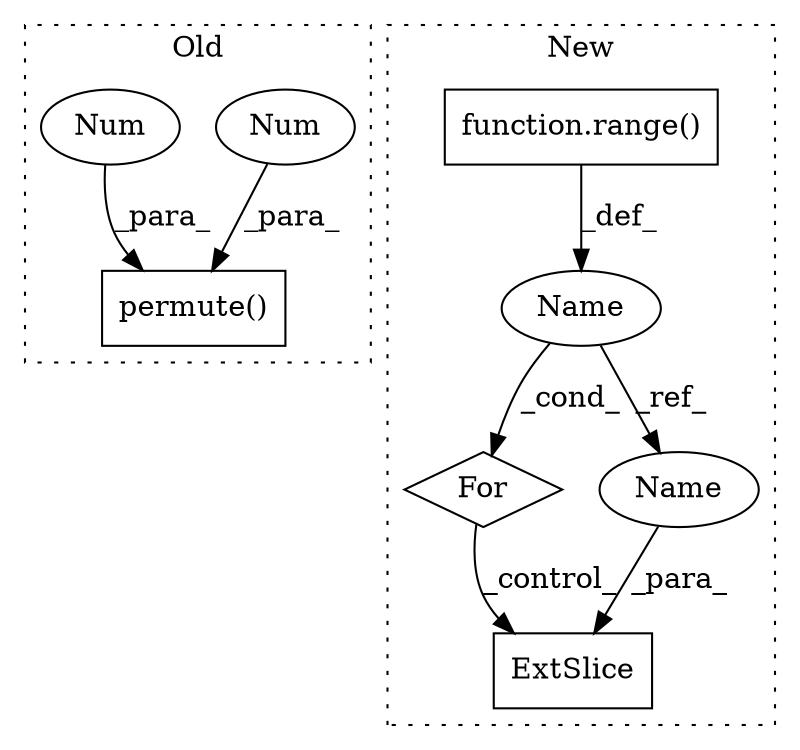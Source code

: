 digraph G {
subgraph cluster0 {
1 [label="permute()" a="75" s="2094,2114" l="10,1" shape="box"];
3 [label="Num" a="76" s="2104" l="1" shape="ellipse"];
4 [label="Num" a="76" s="2110" l="1" shape="ellipse"];
label = "Old";
style="dotted";
}
subgraph cluster1 {
2 [label="function.range()" a="75" s="789,803" l="6,1" shape="box"];
5 [label="For" a="107" s="780,804" l="4,14" shape="diamond"];
6 [label="ExtSlice" a="85" s="860" l="1" shape="box"];
7 [label="Name" a="87" s="784" l="1" shape="ellipse"];
8 [label="Name" a="87" s="868" l="1" shape="ellipse"];
label = "New";
style="dotted";
}
2 -> 7 [label="_def_"];
3 -> 1 [label="_para_"];
4 -> 1 [label="_para_"];
5 -> 6 [label="_control_"];
7 -> 5 [label="_cond_"];
7 -> 8 [label="_ref_"];
8 -> 6 [label="_para_"];
}